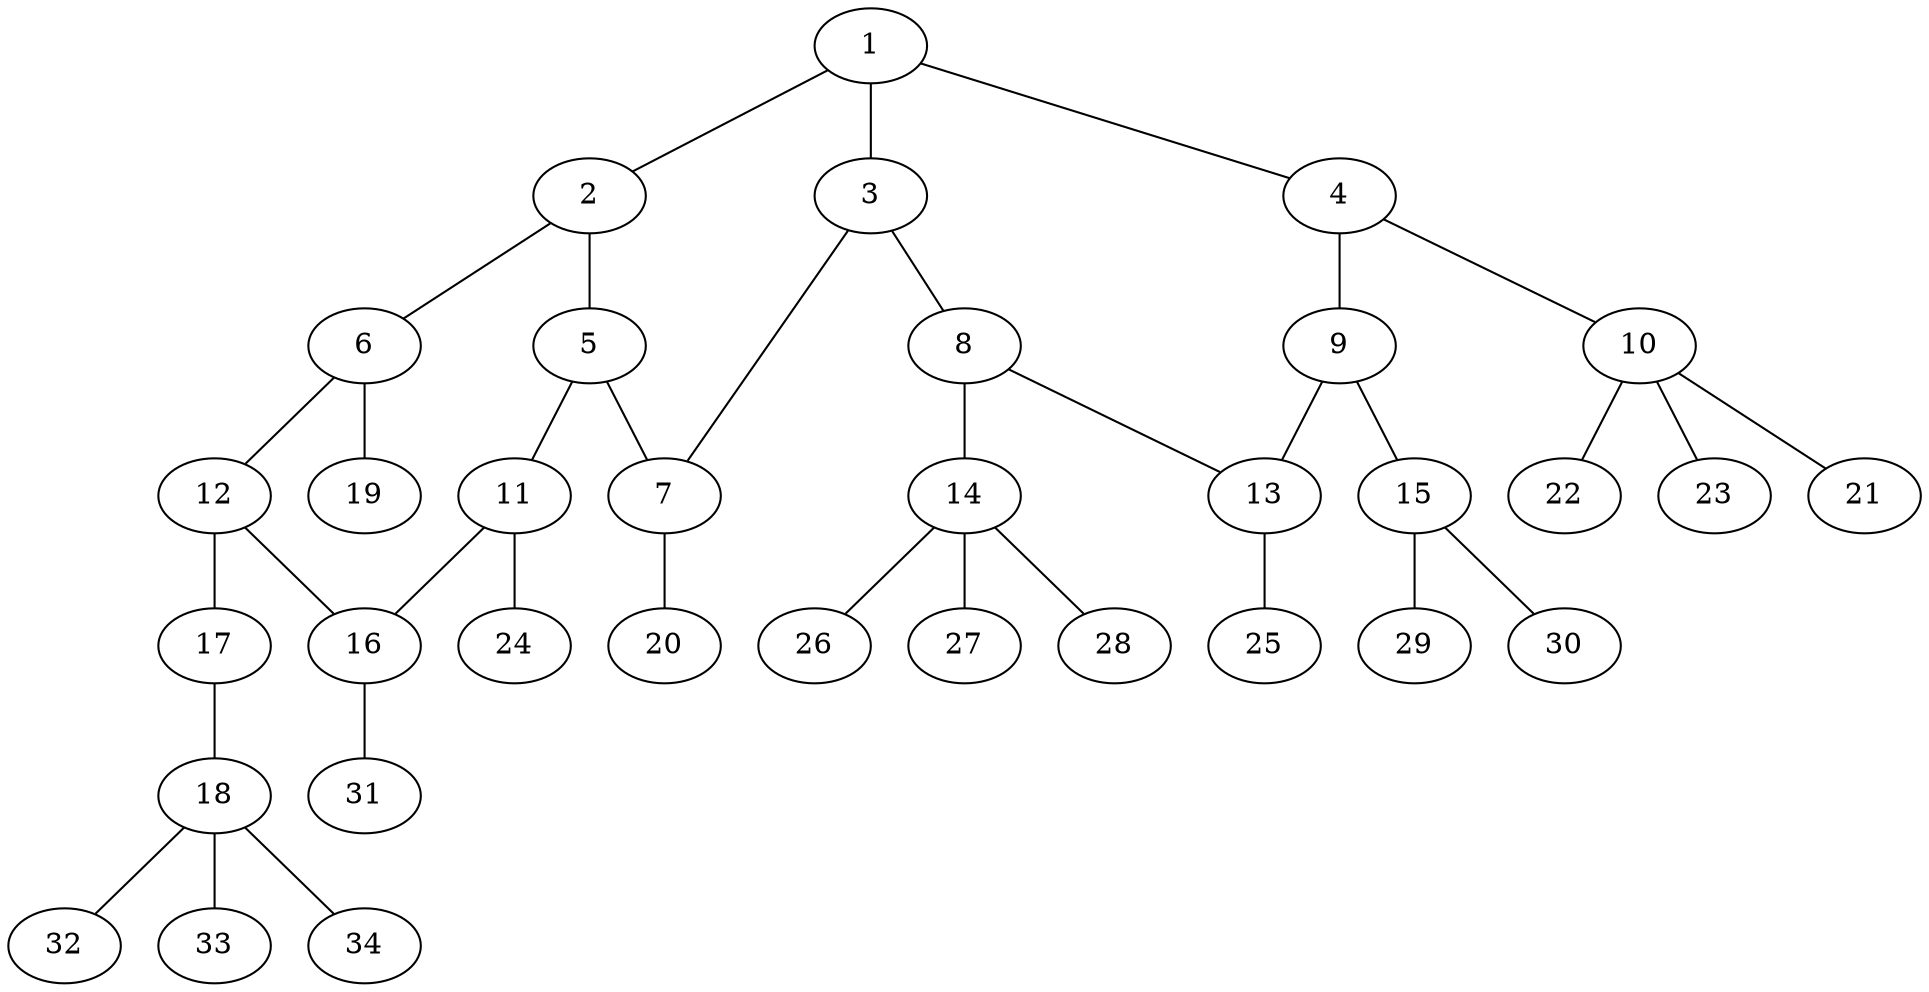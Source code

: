 graph molecule_1335 {
	1	 [chem=C];
	2	 [chem=C];
	1 -- 2	 [valence=1];
	3	 [chem=C];
	1 -- 3	 [valence=2];
	4	 [chem=C];
	1 -- 4	 [valence=1];
	5	 [chem=C];
	2 -- 5	 [valence=2];
	6	 [chem=C];
	2 -- 6	 [valence=1];
	7	 [chem=N];
	3 -- 7	 [valence=1];
	8	 [chem=C];
	3 -- 8	 [valence=1];
	9	 [chem=C];
	4 -- 9	 [valence=2];
	10	 [chem=C];
	4 -- 10	 [valence=1];
	5 -- 7	 [valence=1];
	11	 [chem=C];
	5 -- 11	 [valence=1];
	12	 [chem=C];
	6 -- 12	 [valence=2];
	19	 [chem=H];
	6 -- 19	 [valence=1];
	20	 [chem=H];
	7 -- 20	 [valence=1];
	13	 [chem=C];
	8 -- 13	 [valence=2];
	14	 [chem=C];
	8 -- 14	 [valence=1];
	9 -- 13	 [valence=1];
	15	 [chem=N];
	9 -- 15	 [valence=1];
	21	 [chem=H];
	10 -- 21	 [valence=1];
	22	 [chem=H];
	10 -- 22	 [valence=1];
	23	 [chem=H];
	10 -- 23	 [valence=1];
	16	 [chem=C];
	11 -- 16	 [valence=2];
	24	 [chem=H];
	11 -- 24	 [valence=1];
	12 -- 16	 [valence=1];
	17	 [chem=O];
	12 -- 17	 [valence=1];
	25	 [chem=H];
	13 -- 25	 [valence=1];
	26	 [chem=H];
	14 -- 26	 [valence=1];
	27	 [chem=H];
	14 -- 27	 [valence=1];
	28	 [chem=H];
	14 -- 28	 [valence=1];
	29	 [chem=H];
	15 -- 29	 [valence=1];
	30	 [chem=H];
	15 -- 30	 [valence=1];
	31	 [chem=H];
	16 -- 31	 [valence=1];
	18	 [chem=C];
	17 -- 18	 [valence=1];
	32	 [chem=H];
	18 -- 32	 [valence=1];
	33	 [chem=H];
	18 -- 33	 [valence=1];
	34	 [chem=H];
	18 -- 34	 [valence=1];
}

